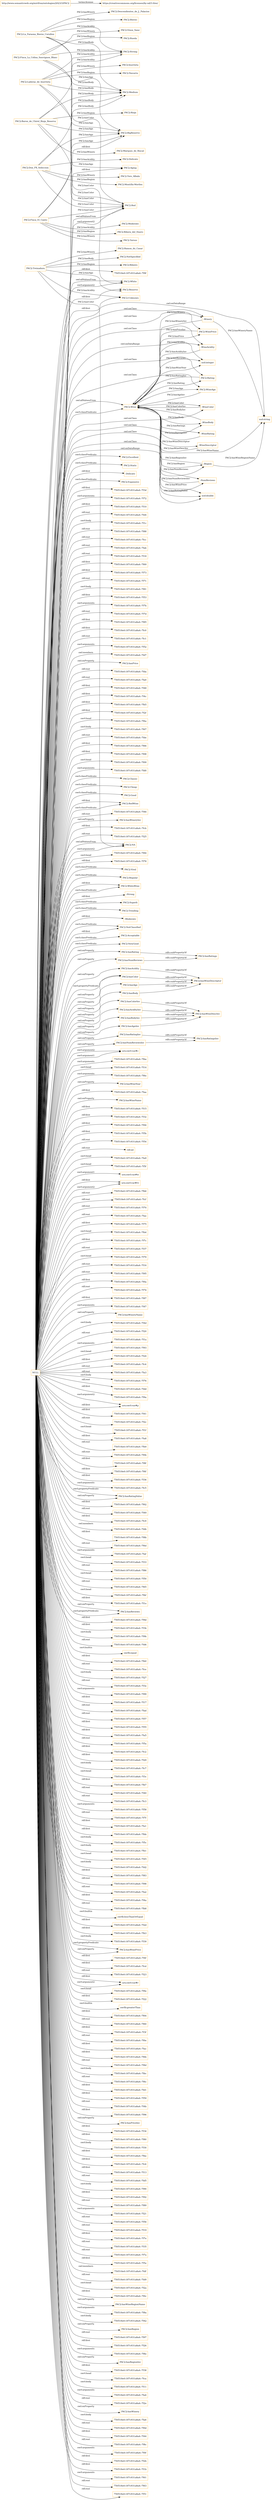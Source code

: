 digraph ar2dtool_diagram { 
rankdir=LR;
size="1501"
node [shape = rectangle, color="orange"]; "PAC2:White" "PAC2:Wine" "PAC2:Excellent" "PAC2:Static" ":Delicate" "PAC2:Expensive" "PAC2:Aging" "PAC2:Classic" ":WineDescriptor" "PAC2:Cheap" ":Region" "PAC2:WinePrice" ":WineAcidity" "PAC2:Good" "PAC2:RedWine" "PAC2:Reserve" "PAC2:Viral" "PAC2:Rating" "PAC2:Regular" ":Winery" "PAC2:WineAge" "PAC2:WhiteWine" ":WineColor" "PAC2:Unknown" "PAC2:BigReserve" ":WineBody" ":Strong" ":WineRating" "PAC2:Superb" "PAC2:Red" "PAC2:Trending" ":Moderate" "PAC2:NotClassified" "PAC2:NotSpecified" ":NumReviews" "PAC2:Acceptable" "PAC2:VeryGood" "PAC2:NA" ; /*classes style*/
	"PAC2:Treixadura" -> "PAC2:Ribeiro" [ label = "PAC2:hasRegion" ];
	"PAC2:Treixadura" -> "PAC2:NA" [ label = "PAC2:hasColor" ];
	"PAC2:Treixadura" -> "PAC2:Reserve" [ label = "PAC2:hasAge" ];
	"PAC2:Treixadura" -> "PAC2:Ramon_do_Casar" [ label = "PAC2:hasWinery" ];
	"PAC2:Treixadura" -> "PAC2:NotSpecified" [ label = "PAC2:hasBody" ];
	"PAC2:Treixadura" -> "PAC2:Unknown" [ label = "PAC2:hasAcidity" ];
	"PAC2:hasNumReviews" -> "PAC2:hasRatings" [ label = "rdfs:subPropertyOf" ];
	"PAC2:hasBody" -> "PAC2:hasWineDescriptor" [ label = "rdfs:subPropertyOf" ];
	"PAC2:hasAgeInv" -> "PAC2:hasWineDescInv" [ label = "rdfs:subPropertyOf" ];
	"PAC2:Finca_El_Canto" -> "PAC2:Red" [ label = "PAC2:hasColor" ];
	"PAC2:Finca_El_Canto" -> "PAC2:Tarsus" [ label = "PAC2:hasWinery" ];
	"PAC2:Finca_El_Canto" -> "PAC2:BigReserve" [ label = "PAC2:hasAge" ];
	"PAC2:Finca_El_Canto" -> "PAC2:Medium" [ label = "PAC2:hasBody" ];
	"PAC2:Finca_El_Canto" -> "PAC2:Moderate" [ label = "PAC2:hasAcidity" ];
	"PAC2:Finca_El_Canto" -> "PAC2:Ribera_del_Duero" [ label = "PAC2:hasRegion" ];
	"PAC2:La_Faraona_Bierzo_Corullon" -> "PAC2:Bierzo" [ label = "PAC2:hasRegion" ];
	"PAC2:La_Faraona_Bierzo_Corullon" -> "PAC2:BigReserve" [ label = "PAC2:hasAge" ];
	"PAC2:La_Faraona_Bierzo_Corullon" -> "PAC2:Descendientes_de_J._Palacios" [ label = "PAC2:hasWinery" ];
	"PAC2:La_Faraona_Bierzo_Corullon" -> "PAC2:Medium" [ label = "PAC2:hasBody" ];
	"PAC2:La_Faraona_Bierzo_Corullon" -> "PAC2:Red" [ label = "PAC2:hasColor" ];
	"PAC2:La_Faraona_Bierzo_Corullon" -> "PAC2:Strong" [ label = "PAC2:hasAcidity" ];
	"PAC2:hasNumReviewsInv" -> "PAC2:hasRatingsInv" [ label = "rdfs:subPropertyOf" ];
	"PAC2:hasAcidity" -> "PAC2:hasWineDescriptor" [ label = "rdfs:subPropertyOf" ];
	"PAC2:hasColorInv" -> "PAC2:hasWineDescInv" [ label = "rdfs:subPropertyOf" ];
	"PAC2:hasRatingInv" -> "PAC2:hasRatingsInv" [ label = "rdfs:subPropertyOf" ];
	"PAC2:hasColor" -> "PAC2:hasWineDescriptor" [ label = "rdfs:subPropertyOf" ];
	"http://www.semanticweb.org/mirifran/ontologies/2023/3/PAC2" -> "https://creativecommons.org/licenses/by-nd/3.0/es/" [ label = "terms:license" ];
	"PAC2:hasRating" -> "PAC2:hasRatings" [ label = "rdfs:subPropertyOf" ];
	"NULL" -> "urn:swrl:var#c" [ label = "swrl:argument1" ];
	"NULL" -> "750518e0:187c931a8a4:-7fba" [ label = "swrl:arguments" ];
	"NULL" -> "PAC2:hasNumReviews" [ label = "owl:onProperty" ];
	"NULL" -> "750518e0:187c931a8a4:-7f14" [ label = "swrl:head" ];
	"NULL" -> "750518e0:187c931a8a4:-7f6e" [ label = "swrl:arguments" ];
	"NULL" -> "PAC2:hasWineYear" [ label = "owl:onProperty" ];
	"NULL" -> "750518e0:187c931a8a4:-7faa" [ label = "rdf:first" ];
	"NULL" -> "PAC2:hasWineName" [ label = "owl:onProperty" ];
	"NULL" -> "750518e0:187c931a8a4:-7f15" [ label = "rdf:first" ];
	"NULL" -> "750518e0:187c931a8a4:-7f32" [ label = "rdf:first" ];
	"NULL" -> "750518e0:187c931a8a4:-7f94" [ label = "rdf:first" ];
	"NULL" -> "PAC2:NotClassified" [ label = "rdf:first" ];
	"NULL" -> "PAC2:hasRating" [ label = "owl:onProperty" ];
	"NULL" -> ":WineAcidity" [ label = "owl:onClass" ];
	"NULL" -> "750518e0:187c931a8a4:-7f5b" [ label = "rdf:first" ];
	"NULL" -> "750518e0:187c931a8a4:-7f54" [ label = "rdf:rest" ];
	"NULL" -> "PAC2:Superb" [ label = "swrl:classPredicate" ];
	"NULL" -> "rdf:nil" [ label = "rdf:rest" ];
	"NULL" -> "750518e0:187c931a8a4:-7fa9" [ label = "swrl:head" ];
	"NULL" -> "750518e0:187c931a8a4:-7f5f" [ label = "swrl:head" ];
	"NULL" -> ":Winery" [ label = "owl:onClass" ];
	"NULL" -> "urn:swrl:var#w" [ label = "swrl:argument1" ];
	"NULL" -> "urn:swrl:var#rv" [ label = "swrl:argument2" ];
	"NULL" -> "750518e0:187c931a8a4:-7fb6" [ label = "rdf:rest" ];
	"NULL" -> "750518e0:187c931a8a4:-7fcf" [ label = "rdf:rest" ];
	"NULL" -> "750518e0:187c931a8a4:-7f70" [ label = "rdf:rest" ];
	"NULL" -> "PAC2:Cheap" [ label = "swrl:classPredicate" ];
	"NULL" -> "750518e0:187c931a8a4:-7fae" [ label = "rdf:rest" ];
	"NULL" -> ":WineBody" [ label = "owl:onClass" ];
	"NULL" -> "750518e0:187c931a8a4:-7f75" [ label = "rdf:first" ];
	"NULL" -> "750518e0:187c931a8a4:-7fb4" [ label = "swrl:head" ];
	"NULL" -> "PAC2:NA" [ label = "swrl:argument2" ];
	"NULL" -> "750518e0:187c931a8a4:-7f7c" [ label = "rdf:first" ];
	"NULL" -> "750518e0:187c931a8a4:-7f37" [ label = "rdf:rest" ];
	"NULL" -> "750518e0:187c931a8a4:-7f79" [ label = "swrl:head" ];
	"NULL" -> "750518e0:187c931a8a4:-7f16" [ label = "rdf:rest" ];
	"NULL" -> "PAC2:Rating" [ label = "owl:onClass" ];
	"NULL" -> "750518e0:187c931a8a4:-7f95" [ label = "rdf:rest" ];
	"NULL" -> "750518e0:187c931a8a4:-7f0a" [ label = "rdf:first" ];
	"NULL" -> "PAC2:White" [ label = "owl:allValuesFrom" ];
	"NULL" -> "750518e0:187c931a8a4:-7f74" [ label = "rdf:rest" ];
	"NULL" -> "750518e0:187c931a8a4:-7f87" [ label = "rdf:first" ];
	"NULL" -> "750518e0:187c931a8a4:-7f47" [ label = "swrl:arguments" ];
	"NULL" -> "PAC2:hasWineryName" [ label = "owl:onProperty" ];
	"NULL" -> "750518e0:187c931a8a4:-7f4d" [ label = "swrl:body" ];
	"NULL" -> "750518e0:187c931a8a4:-7f20" [ label = "rdf:rest" ];
	"NULL" -> "750518e0:187c931a8a4:-7f1a" [ label = "swrl:arguments" ];
	"NULL" -> "750518e0:187c931a8a4:-7f93" [ label = "swrl:head" ];
	"NULL" -> "750518e0:187c931a8a4:-7f24" [ label = "rdf:first" ];
	"NULL" -> "750518e0:187c931a8a4:-7fc4" [ label = "rdf:rest" ];
	"NULL" -> "750518e0:187c931a8a4:-7fa3" [ label = "rdf:rest" ];
	"NULL" -> "750518e0:187c931a8a4:-7f76" [ label = "swrl:body" ];
	"NULL" -> "750518e0:187c931a8a4:-7fdd" [ label = "rdf:rest" ];
	"NULL" -> "750518e0:187c931a8a4:-7f9a" [ label = "rdf:first" ];
	"NULL" -> "urn:swrl:var#p" [ label = "rdf:first" ];
	"NULL" -> "750518e0:187c931a8a4:-7f41" [ label = "rdf:first" ];
	"NULL" -> "750518e0:187c931a8a4:-7f2c" [ label = "rdf:rest" ];
	"NULL" -> "750518e0:187c931a8a4:-7f1f" [ label = "swrl:head" ];
	"NULL" -> "750518e0:187c931a8a4:-7fa8" [ label = "rdf:first" ];
	"NULL" -> "750518e0:187c931a8a4:-7fb9" [ label = "rdf:rest" ];
	"NULL" -> "750518e0:187c931a8a4:-7f0b" [ label = "rdf:rest" ];
	"NULL" -> "xsd:double" [ label = "owl:onDataRange" ];
	"NULL" -> "PAC2:hasAge" [ label = "owl:onProperty" ];
	"NULL" -> "750518e0:187c931a8a4:-7f8f" [ label = "rdf:first" ];
	"NULL" -> "750518e0:187c931a8a4:-7f6f" [ label = "rdf:first" ];
	"NULL" -> "750518e0:187c931a8a4:-7f36" [ label = "rdf:first" ];
	"NULL" -> "750518e0:187c931a8a4:-7fc5" [ label = "swrl:arguments" ];
	"NULL" -> "PAC2:hasRatingValue" [ label = "owl:onProperty" ];
	"NULL" -> "750518e0:187c931a8a4:-7f62" [ label = "rdf:first" ];
	"NULL" -> "750518e0:187c931a8a4:-7f49" [ label = "rdf:rest" ];
	"NULL" -> "750518e0:187c931a8a4:-7fc9" [ label = "rdf:first" ];
	"NULL" -> "750518e0:187c931a8a4:-7fdb" [ label = "owl:members" ];
	"NULL" -> "750518e0:187c931a8a4:-7f8b" [ label = "rdf:first" ];
	"NULL" -> "750518e0:187c931a8a4:-7f6d" [ label = "rdf:rest" ];
	"NULL" -> "750518e0:187c931a8a4:-7faf" [ label = "swrl:arguments" ];
	"NULL" -> "750518e0:187c931a8a4:-7f33" [ label = "swrl:head" ];
	"NULL" -> "750518e0:187c931a8a4:-7f86" [ label = "rdf:rest" ];
	"NULL" -> "750518e0:187c931a8a4:-7f50" [ label = "swrl:head" ];
	"NULL" -> "urn:swrl:var#p" [ label = "swrl:argument2" ];
	"NULL" -> "750518e0:187c931a8a4:-7f65" [ label = "rdf:rest" ];
	"NULL" -> "750518e0:187c931a8a4:-7fbf" [ label = "swrl:head" ];
	"NULL" -> "750518e0:187c931a8a4:-7f1e" [ label = "rdf:first" ];
	"NULL" -> "PAC2:hasReviews" [ label = "swrl:propertyPredicate" ];
	"NULL" -> "750518e0:187c931a8a4:-7f9d" [ label = "rdf:first" ];
	"NULL" -> "750518e0:187c931a8a4:-7f3b" [ label = "rdf:first" ];
	"NULL" -> "750518e0:187c931a8a4:-7f9b" [ label = "swrl:body" ];
	"NULL" -> "PAC2:hasAcidity" [ label = "owl:onProperty" ];
	"NULL" -> "750518e0:187c931a8a4:-7fd6" [ label = "rdf:rest" ];
	"NULL" -> "swrlb:equal" [ label = "swrl:builtin" ];
	"NULL" -> "PAC2:VeryGood" [ label = "swrl:classPredicate" ];
	"NULL" -> "750518e0:187c931a8a4:-7fb0" [ label = "rdf:first" ];
	"NULL" -> "750518e0:187c931a8a4:-7fce" [ label = "rdf:rest" ];
	"NULL" -> "750518e0:187c931a8a4:-7f27" [ label = "swrl:body" ];
	"NULL" -> "750518e0:187c931a8a4:-7f3e" [ label = "rdf:rest" ];
	"NULL" -> "xsd:string" [ label = "owl:onDataRange" ];
	"NULL" -> "750518e0:187c931a8a4:-7f99" [ label = "swrl:arguments" ];
	"NULL" -> "750518e0:187c931a8a4:-7f17" [ label = "rdf:first" ];
	"NULL" -> "750518e0:187c931a8a4:-7fad" [ label = "rdf:rest" ];
	"NULL" -> "750518e0:187c931a8a4:-7f57" [ label = "rdf:rest" ];
	"NULL" -> ":Strong" [ label = "rdf:first" ];
	"NULL" -> "PAC2:hasBody" [ label = "owl:onProperty" ];
	"NULL" -> "750518e0:187c931a8a4:-7f55" [ label = "rdf:first" ];
	"NULL" -> "750518e0:187c931a8a4:-7fa5" [ label = "rdf:first" ];
	"NULL" -> "PAC2:Red" [ label = "swrl:argument2" ];
	"NULL" -> "PAC2:hasAcidityInv" [ label = "owl:onProperty" ];
	"NULL" -> "750518e0:187c931a8a4:-7f5a" [ label = "rdf:rest" ];
	"NULL" -> "750518e0:187c931a8a4:-7fc2" [ label = "rdf:first" ];
	"NULL" -> "750518e0:187c931a8a4:-7f29" [ label = "rdf:first" ];
	"NULL" -> "750518e0:187c931a8a4:-7fc7" [ label = "swrl:body" ];
	"NULL" -> "PAC2:Wine" [ label = "owl:allValuesFrom" ];
	"NULL" -> "750518e0:187c931a8a4:-7f3c" [ label = "swrl:head" ];
	"NULL" -> "750518e0:187c931a8a4:-7fb7" [ label = "rdf:first" ];
	"NULL" -> "750518e0:187c931a8a4:-7f40" [ label = "rdf:rest" ];
	"NULL" -> "750518e0:187c931a8a4:-7fc3" [ label = "rdf:rest" ];
	"NULL" -> "750518e0:187c931a8a4:-7f58" [ label = "swrl:arguments" ];
	"NULL" -> "750518e0:187c931a8a4:-7f7f" [ label = "rdf:rest" ];
	"NULL" -> "750518e0:187c931a8a4:-7fa1" [ label = "rdf:first" ];
	"NULL" -> "750518e0:187c931a8a4:-7fbb" [ label = "rdf:first" ];
	"NULL" -> "750518e0:187c931a8a4:-7f5c" [ label = "swrl:body" ];
	"NULL" -> "750518e0:187c931a8a4:-7fb1" [ label = "swrl:body" ];
	"NULL" -> "PAC2:Expensive" [ label = "swrl:classPredicate" ];
	"NULL" -> "750518e0:187c931a8a4:-7f45" [ label = "swrl:head" ];
	"NULL" -> "750518e0:187c931a8a4:-7fd2" [ label = "swrl:body" ];
	"NULL" -> "750518e0:187c931a8a4:-7f83" [ label = "rdf:first" ];
	"NULL" -> "750518e0:187c931a8a4:-7f98" [ label = "rdf:rest" ];
	"NULL" -> ":Region" [ label = "owl:onClass" ];
	"NULL" -> "750518e0:187c931a8a4:-7fa2" [ label = "rdf:rest" ];
	"NULL" -> "750518e0:187c931a8a4:-7f4a" [ label = "rdf:first" ];
	"NULL" -> "750518e0:187c931a8a4:-7fb8" [ label = "rdf:rest" ];
	"NULL" -> "swrlb:lessThanOrEqual" [ label = "swrl:builtin" ];
	"NULL" -> "750518e0:187c931a8a4:-7f2d" [ label = "rdf:first" ];
	"NULL" -> "750518e0:187c931a8a4:-7fb3" [ label = "rdf:first" ];
	"NULL" -> "750518e0:187c931a8a4:-7f39" [ label = "swrl:body" ];
	"NULL" -> "PAC2:hasWinePrice" [ label = "owl:onProperty" ];
	"NULL" -> "750518e0:187c931a8a4:-7f4f" [ label = "rdf:first" ];
	"NULL" -> "750518e0:187c931a8a4:-7fcd" [ label = "rdf:first" ];
	"NULL" -> "750518e0:187c931a8a4:-7f23" [ label = "rdf:rest" ];
	"NULL" -> "urn:swrl:var#r" [ label = "swrl:argument2" ];
	"NULL" -> ":Moderate" [ label = "rdf:first" ];
	"NULL" -> "750518e0:187c931a8a4:-7f9e" [ label = "swrl:head" ];
	"NULL" -> "750518e0:187c931a8a4:-7f22" [ label = "rdf:first" ];
	"NULL" -> "swrlb:greaterThan" [ label = "swrl:builtin" ];
	"NULL" -> "750518e0:187c931a8a4:-7f64" [ label = "rdf:first" ];
	"NULL" -> "PAC2:White" [ label = "swrl:argument2" ];
	"NULL" -> "750518e0:187c931a8a4:-7f60" [ label = "rdf:rest" ];
	"NULL" -> "750518e0:187c931a8a4:-7f3f" [ label = "rdf:first" ];
	"NULL" -> "750518e0:187c931a8a4:-7f0e" [ label = "rdf:rest" ];
	"NULL" -> "750518e0:187c931a8a4:-7fac" [ label = "rdf:first" ];
	"NULL" -> "750518e0:187c931a8a4:-7f6b" [ label = "rdf:first" ];
	"NULL" -> "PAC2:RedWine" [ label = "swrl:classPredicate" ];
	"NULL" -> "750518e0:187c931a8a4:-7f8d" [ label = "rdf:rest" ];
	"NULL" -> "750518e0:187c931a8a4:-7fbc" [ label = "swrl:body" ];
	"NULL" -> "PAC2:BigReserve" [ label = "rdf:first" ];
	"NULL" -> "750518e0:187c931a8a4:-7f6c" [ label = "rdf:rest" ];
	"NULL" -> "PAC2:hasColor" [ label = "owl:onProperty" ];
	"NULL" -> "750518e0:187c931a8a4:-7fd1" [ label = "rdf:first" ];
	"NULL" -> "750518e0:187c931a8a4:-7f59" [ label = "rdf:first" ];
	"NULL" -> "750518e0:187c931a8a4:-7f4b" [ label = "rdf:rest" ];
	"NULL" -> "750518e0:187c931a8a4:-7f96" [ label = "rdf:first" ];
	"NULL" -> "PAC2:hasPriceInv" [ label = "owl:onProperty" ];
	"NULL" -> "750518e0:187c931a8a4:-7f34" [ label = "rdf:first" ];
	"NULL" -> "PAC2:Trending" [ label = "swrl:classPredicate" ];
	"NULL" -> "750518e0:187c931a8a4:-7f80" [ label = "rdf:first" ];
	"NULL" -> "750518e0:187c931a8a4:-7f30" [ label = "swrl:body" ];
	"NULL" -> "750518e0:187c931a8a4:-7fbe" [ label = "rdf:first" ];
	"NULL" -> "PAC2:Classic" [ label = "swrl:classPredicate" ];
	"NULL" -> "750518e0:187c931a8a4:-7fc6" [ label = "rdf:first" ];
	"NULL" -> "PAC2:WineAge" [ label = "owl:onClass" ];
	"NULL" -> "750518e0:187c931a8a4:-7f13" [ label = "rdf:first" ];
	"NULL" -> "750518e0:187c931a8a4:-7fd5" [ label = "rdf:rest" ];
	"NULL" -> "PAC2:hasColorInv" [ label = "owl:onProperty" ];
	"NULL" -> ":Delicate" [ label = "rdf:first" ];
	"NULL" -> "750518e0:187c931a8a4:-7f90" [ label = "swrl:body" ];
	"NULL" -> "750518e0:187c931a8a4:-7f92" [ label = "rdf:first" ];
	"NULL" -> "750518e0:187c931a8a4:-7f89" [ label = "rdf:rest" ];
	"NULL" -> "750518e0:187c931a8a4:-7f21" [ label = "swrl:arguments" ];
	"NULL" -> "PAC2:Unknown" [ label = "rdf:first" ];
	"NULL" -> "PAC2:hasReviews" [ label = "owl:onProperty" ];
	"NULL" -> "750518e0:187c931a8a4:-7f56" [ label = "rdf:rest" ];
	"NULL" -> "750518e0:187c931a8a4:-7f19" [ label = "rdf:rest" ];
	"NULL" -> "PAC2:Viral" [ label = "swrl:classPredicate" ];
	"NULL" -> "750518e0:187c931a8a4:-7f7e" [ label = "rdf:first" ];
	"NULL" -> "750518e0:187c931a8a4:-7f35" [ label = "rdf:rest" ];
	"NULL" -> "750518e0:187c931a8a4:-7f7a" [ label = "rdf:rest" ];
	"NULL" -> "750518e0:187c931a8a4:-7f5e" [ label = "rdf:first" ];
	"NULL" -> "750518e0:187c931a8a4:-7fdf" [ label = "owl:members" ];
	"NULL" -> "PAC2:hasWinePrice" [ label = "swrl:propertyPredicate" ];
	"NULL" -> "750518e0:187c931a8a4:-7fd9" [ label = "rdf:rest" ];
	"NULL" -> "750518e0:187c931a8a4:-7f2a" [ label = "swrl:head" ];
	"NULL" -> "750518e0:187c931a8a4:-7f0c" [ label = "rdf:first" ];
	"NULL" -> "PAC2:NotClassified" [ label = "swrl:classPredicate" ];
	"NULL" -> "PAC2:hasColor" [ label = "swrl:propertyPredicate" ];
	"NULL" -> "PAC2:hasWineRegionName" [ label = "owl:onProperty" ];
	"NULL" -> "PAC2:WinePrice" [ label = "owl:onClass" ];
	"NULL" -> "PAC2:Wine" [ label = "swrl:classPredicate" ];
	"NULL" -> "750518e0:187c931a8a4:-7f8a" [ label = "swrl:arguments" ];
	"NULL" -> "PAC2:Reserve" [ label = "rdf:first" ];
	"NULL" -> "750518e0:187c931a8a4:-7f42" [ label = "swrl:body" ];
	"NULL" -> "PAC2:Red" [ label = "owl:allValuesFrom" ];
	"NULL" -> "PAC2:hasRegion" [ label = "owl:onProperty" ];
	"NULL" -> "urn:swrl:var#rv" [ label = "rdf:first" ];
	"NULL" -> "750518e0:187c931a8a4:-7f97" [ label = "rdf:rest" ];
	"NULL" -> "750518e0:187c931a8a4:-7f26" [ label = "rdf:first" ];
	"NULL" -> "urn:swrl:var#r" [ label = "rdf:first" ];
	"NULL" -> "750518e0:187c931a8a4:-7f8e" [ label = "swrl:arguments" ];
	"NULL" -> "PAC2:Regular" [ label = "swrl:classPredicate" ];
	"NULL" -> "PAC2:hasRegionInv" [ label = "owl:onProperty" ];
	"NULL" -> "750518e0:187c931a8a4:-7f38" [ label = "rdf:first" ];
	"NULL" -> "PAC2:hasRatingValue" [ label = "swrl:propertyPredicate" ];
	"NULL" -> "PAC2:Acceptable" [ label = "swrl:classPredicate" ];
	"NULL" -> "750518e0:187c931a8a4:-7fca" [ label = "swrl:head" ];
	"NULL" -> "750518e0:187c931a8a4:-7f11" [ label = "swrl:body" ];
	"NULL" -> "750518e0:187c931a8a4:-7fa4" [ label = "swrl:arguments" ];
	"NULL" -> "xsd:integer" [ label = "owl:onDataRange" ];
	"NULL" -> "750518e0:187c931a8a4:-7f2e" [ label = "rdf:rest" ];
	"NULL" -> "PAC2:hasWinery" [ label = "owl:onProperty" ];
	"NULL" -> "750518e0:187c931a8a4:-7fa6" [ label = "swrl:body" ];
	"NULL" -> "PAC2:Aging" [ label = "rdf:first" ];
	"NULL" -> "750518e0:187c931a8a4:-7f0d" [ label = "rdf:rest" ];
	"NULL" -> "750518e0:187c931a8a4:-7f44" [ label = "rdf:first" ];
	"NULL" -> "750518e0:187c931a8a4:-7f8c" [ label = "rdf:rest" ];
	"NULL" -> "750518e0:187c931a8a4:-7f0f" [ label = "swrl:arguments" ];
	"NULL" -> "PAC2:Static" [ label = "swrl:classPredicate" ];
	"NULL" -> "PAC2:hasAgeInv" [ label = "owl:onProperty" ];
	"NULL" -> "750518e0:187c931a8a4:-7f2b" [ label = "rdf:first" ];
	"NULL" -> "PAC2:WhiteWine" [ label = "swrl:classPredicate" ];
	"NULL" -> "750518e0:187c931a8a4:-7f1b" [ label = "rdf:first" ];
	"NULL" -> "750518e0:187c931a8a4:-7f61" [ label = "swrl:arguments" ];
	"NULL" -> "750518e0:187c931a8a4:-7f63" [ label = "rdf:rest" ];
	"NULL" -> "PAC2:hasNumReviewsInv" [ label = "owl:onProperty" ];
	"NULL" -> "750518e0:187c931a8a4:-7f51" [ label = "rdf:rest" ];
	"NULL" -> "750518e0:187c931a8a4:-7f9f" [ label = "rdf:first" ];
	"NULL" -> "750518e0:187c931a8a4:-7f3d" [ label = "rdf:first" ];
	"NULL" -> "PAC2:Excellent" [ label = "swrl:classPredicate" ];
	"NULL" -> "750518e0:187c931a8a4:-7f72" [ label = "swrl:arguments" ];
	"NULL" -> "750518e0:187c931a8a4:-7f10" [ label = "rdf:first" ];
	"NULL" -> "750518e0:187c931a8a4:-7fd4" [ label = "rdf:rest" ];
	"NULL" -> "750518e0:187c931a8a4:-7f1c" [ label = "swrl:body" ];
	"NULL" -> "PAC2:hasBodyInv" [ label = "owl:onProperty" ];
	"NULL" -> "PAC2:RedWine" [ label = "rdf:first" ];
	"NULL" -> "750518e0:187c931a8a4:-7f88" [ label = "rdf:rest" ];
	"NULL" -> "750518e0:187c931a8a4:-7fcc" [ label = "rdf:rest" ];
	"NULL" -> "750518e0:187c931a8a4:-7fab" [ label = "rdf:rest" ];
	"NULL" -> "750518e0:187c931a8a4:-7f18" [ label = "rdf:rest" ];
	"NULL" -> "PAC2:WhiteWine" [ label = "rdf:first" ];
	"NULL" -> "750518e0:187c931a8a4:-7f69" [ label = "rdf:first" ];
	"NULL" -> "urn:swrl:var#c" [ label = "swrl:argument2" ];
	"NULL" -> "750518e0:187c931a8a4:-7f73" [ label = "rdf:first" ];
	"NULL" -> "750518e0:187c931a8a4:-7f71" [ label = "rdf:rest" ];
	"NULL" -> "750518e0:187c931a8a4:-7f81" [ label = "swrl:body" ];
	"NULL" -> "750518e0:187c931a8a4:-7f53" [ label = "rdf:first" ];
	"NULL" -> "750518e0:187c931a8a4:-7f7b" [ label = "swrl:arguments" ];
	"NULL" -> ":NumReviews" [ label = "owl:onClass" ];
	"NULL" -> "750518e0:187c931a8a4:-7f7d" [ label = "rdf:rest" ];
	"NULL" -> "PAC2:Good" [ label = "swrl:classPredicate" ];
	"NULL" -> "750518e0:187c931a8a4:-7f85" [ label = "rdf:first" ];
	"NULL" -> "750518e0:187c931a8a4:-7fc0" [ label = "rdf:first" ];
	"NULL" -> "750518e0:187c931a8a4:-7fc1" [ label = "rdf:rest" ];
	"NULL" -> "750518e0:187c931a8a4:-7f52" [ label = "swrl:arguments" ];
	"NULL" -> "PAC2:NA" [ label = "owl:allValuesFrom" ];
	"NULL" -> "750518e0:187c931a8a4:-7fd7" [ label = "owl:members" ];
	"NULL" -> "PAC2:hasPrice" [ label = "owl:onProperty" ];
	"NULL" -> "750518e0:187c931a8a4:-7fda" [ label = "rdf:rest" ];
	"NULL" -> "750518e0:187c931a8a4:-7fa0" [ label = "rdf:rest" ];
	"NULL" -> "750518e0:187c931a8a4:-7f48" [ label = "rdf:first" ];
	"NULL" -> "750518e0:187c931a8a4:-7f4c" [ label = "rdf:first" ];
	"NULL" -> "750518e0:187c931a8a4:-7fb5" [ label = "rdf:first" ];
	"NULL" -> "750518e0:187c931a8a4:-7f2f" [ label = "rdf:first" ];
	"NULL" -> "PAC2:hasRatingInv" [ label = "owl:onProperty" ];
	"NULL" -> "750518e0:187c931a8a4:-7f6a" [ label = "swrl:head" ];
	"NULL" -> "750518e0:187c931a8a4:-7f67" [ label = "swrl:body" ];
	"NULL" -> "750518e0:187c931a8a4:-7fde" [ label = "rdf:rest" ];
	"NULL" -> "750518e0:187c931a8a4:-7f66" [ label = "rdf:first" ];
	"NULL" -> "750518e0:187c931a8a4:-7f08" [ label = "rdf:first" ];
	"NULL" -> "750518e0:187c931a8a4:-7f09" [ label = "swrl:head" ];
	"NULL" -> "750518e0:187c931a8a4:-7fd0" [ label = "swrl:arguments" ];
	"NULL" -> "750518e0:187c931a8a4:-7f46" [ label = "rdf:rest" ];
	"NULL" -> "PAC2:hasWineryInv" [ label = "owl:onProperty" ];
	"NULL" -> "750518e0:187c931a8a4:-7fcb" [ label = "rdf:first" ];
	"NULL" -> "750518e0:187c931a8a4:-7f25" [ label = "rdf:rest" ];
	"NULL" -> "750518e0:187c931a8a4:-7f84" [ label = "swrl:head" ];
	"NULL" -> ":WineColor" [ label = "owl:onClass" ];
	"NULL" -> "750518e0:187c931a8a4:-7f78" [ label = "rdf:first" ];
	"PAC2:Laderas_de_Inurrieta" -> "PAC2:Navarra" [ label = "PAC2:hasRegion" ];
	"PAC2:Laderas_de_Inurrieta" -> "PAC2:BigReserve" [ label = "PAC2:hasAge" ];
	"PAC2:Laderas_de_Inurrieta" -> "PAC2:Medium" [ label = "PAC2:hasBody" ];
	"PAC2:Laderas_de_Inurrieta" -> "PAC2:Red" [ label = "PAC2:hasColor" ];
	"PAC2:Laderas_de_Inurrieta" -> "PAC2:Inurrieta" [ label = "PAC2:hasWinery" ];
	"PAC2:Laderas_de_Inurrieta" -> "PAC2:Strong" [ label = "PAC2:hasAcidity" ];
	"PAC2:hasAcidityInv" -> "PAC2:hasWineDescInv" [ label = "rdfs:subPropertyOf" ];
	"PAC2:hasAge" -> "PAC2:hasWineDescriptor" [ label = "rdfs:subPropertyOf" ];
	"PAC2:Baron_de_Chirel_Rioja_Reserva" -> "PAC2:Strong" [ label = "PAC2:hasAcidity" ];
	"PAC2:Baron_de_Chirel_Rioja_Reserva" -> "PAC2:Rioja" [ label = "PAC2:hasRegion" ];
	"PAC2:Baron_de_Chirel_Rioja_Reserva" -> "PAC2:BigReserve" [ label = "PAC2:hasAge" ];
	"PAC2:Baron_de_Chirel_Rioja_Reserva" -> "PAC2:Red" [ label = "PAC2:hasColor" ];
	"PAC2:Baron_de_Chirel_Rioja_Reserva" -> "PAC2:Marques_de_Riscal" [ label = "PAC2:hasWinery" ];
	"PAC2:Baron_de_Chirel_Rioja_Reserva" -> "PAC2:Medium" [ label = "PAC2:hasBody" ];
	"PAC2:Don_PX_Seleccion" -> "PAC2:Montilla-Moriles" [ label = "PAC2:hasRegion" ];
	"PAC2:Don_PX_Seleccion" -> "PAC2:Delicate" [ label = "PAC2:hasAcidity" ];
	"PAC2:Don_PX_Seleccion" -> "PAC2:Red" [ label = "PAC2:hasColor" ];
	"PAC2:Don_PX_Seleccion" -> "PAC2:BigReserve" [ label = "PAC2:hasAge" ];
	"PAC2:Don_PX_Seleccion" -> "PAC2:Toro_Albala" [ label = "PAC2:hasWinery" ];
	"PAC2:Don_PX_Seleccion" -> "PAC2:Medium" [ label = "PAC2:hasBody" ];
	"PAC2:hasBodyInv" -> "PAC2:hasWineDescInv" [ label = "rdfs:subPropertyOf" ];
	"PAC2:Finca_La_Colina_Sauvignon_Blanc" -> "PAC2:Strong" [ label = "PAC2:hasAcidity" ];
	"PAC2:Finca_La_Colina_Sauvignon_Blanc" -> "PAC2:Rueda" [ label = "PAC2:hasRegion" ];
	"PAC2:Finca_La_Colina_Sauvignon_Blanc" -> "PAC2:Medium" [ label = "PAC2:hasBody" ];
	"PAC2:Finca_La_Colina_Sauvignon_Blanc" -> "PAC2:Vinos_Sanz" [ label = "PAC2:hasWinery" ];
	"PAC2:Finca_La_Colina_Sauvignon_Blanc" -> "PAC2:White" [ label = "PAC2:hasColor" ];
	"PAC2:Finca_La_Colina_Sauvignon_Blanc" -> "PAC2:Aging" [ label = "PAC2:hasAge" ];
	":WineAcidity" -> "PAC2:Wine" [ label = "PAC2:hasAcidityInv" ];
	"PAC2:Wine" -> "PAC2:WinePrice" [ label = "PAC2:hasPrice" ];
	"PAC2:Rating" -> "PAC2:Wine" [ label = "PAC2:hasRatingInv" ];
	"PAC2:Wine" -> "xsd:integer" [ label = "PAC2:hasReviews" ];
	"PAC2:Wine" -> "PAC2:Rating" [ label = "PAC2:hasRating" ];
	"PAC2:WinePrice" -> "PAC2:Wine" [ label = "PAC2:hasPriceInv" ];
	"PAC2:Wine" -> ":NumReviews" [ label = "PAC2:hasNumReviews" ];
	"PAC2:Wine" -> "xsd:integer" [ label = "PAC2:hasWineYear" ];
	"PAC2:Wine" -> ":WineAcidity" [ label = "PAC2:hasAcidity" ];
	"PAC2:Wine" -> "PAC2:WineAge" [ label = "PAC2:hasAge" ];
	"PAC2:Wine" -> ":WineBody" [ label = "PAC2:hasBody" ];
	"PAC2:Wine" -> "xsd:double" [ label = "PAC2:hasRatingValue" ];
	"PAC2:Wine" -> ":WineColor" [ label = "PAC2:hasColor" ];
	":Winery" -> "PAC2:Wine" [ label = "PAC2:hasWineryInv" ];
	"PAC2:Wine" -> ":WineDescriptor" [ label = "PAC2:hasWineDescriptor" ];
	"PAC2:Wine" -> ":Region" [ label = "PAC2:hasRegion" ];
	":NumReviews" -> "PAC2:Wine" [ label = "PAC2:hasNumReviewsInv" ];
	"PAC2:Wine" -> "xsd:string" [ label = "PAC2:hasWineName" ];
	":WineDescriptor" -> "PAC2:Wine" [ label = "PAC2:hasWineDescInv" ];
	":WineBody" -> "PAC2:Wine" [ label = "PAC2:hasBodyInv" ];
	":Region" -> "PAC2:Wine" [ label = "PAC2:hasRegionInv" ];
	":WineRating" -> "PAC2:Wine" [ label = "PAC2:hasRatingsInv" ];
	"PAC2:WineAge" -> "PAC2:Wine" [ label = "PAC2:hasAgeInv" ];
	":Winery" -> "xsd:string" [ label = "PAC2:hasWineryName" ];
	"PAC2:Wine" -> ":WineRating" [ label = "PAC2:hasRatings" ];
	"PAC2:Wine" -> "xsd:double" [ label = "PAC2:hasWinePrice" ];
	":Region" -> "xsd:string" [ label = "PAC2:hasWineRegionName" ];
	"PAC2:Wine" -> ":Winery" [ label = "PAC2:hasWinery" ];
	":WineColor" -> "PAC2:Wine" [ label = "PAC2:hasColorInv" ];

}
